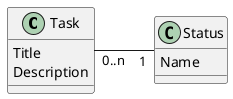 @startuml

left to right direction

class Task {
    Title
    Description
}

class Status {
    Name
}

Task "0..n" -- "1" Status

@enduml